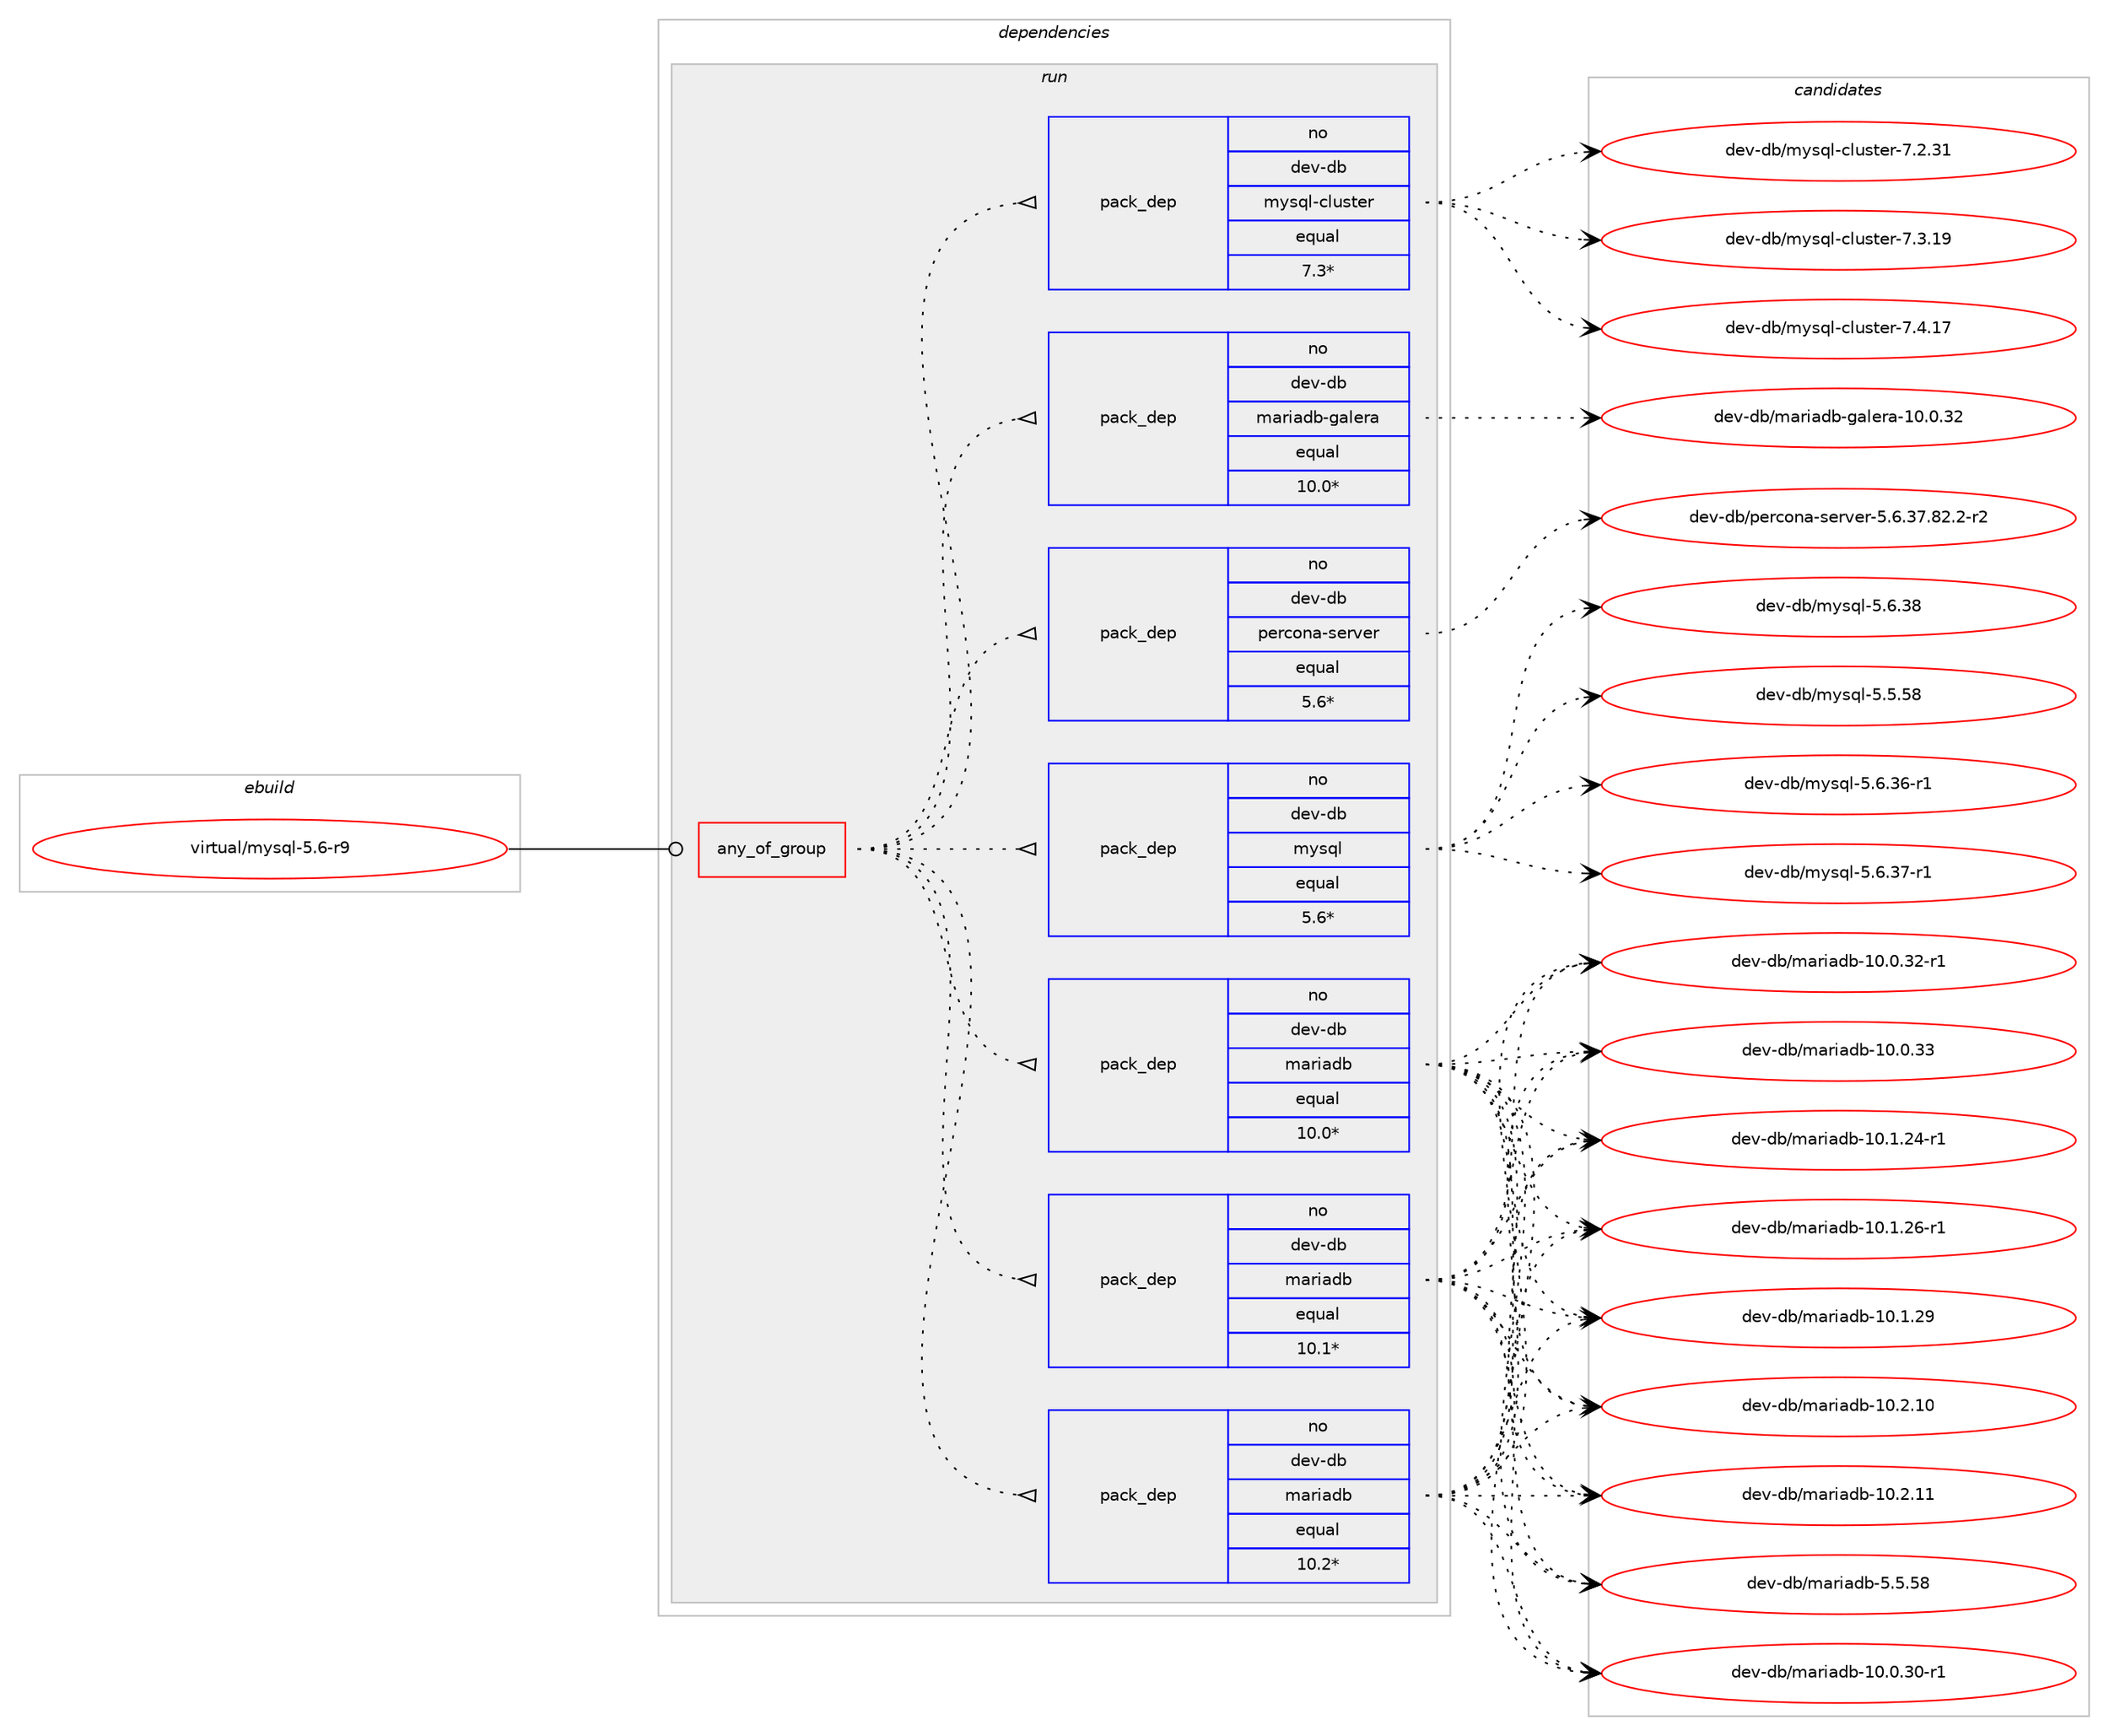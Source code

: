 digraph prolog {

# *************
# Graph options
# *************

newrank=true;
concentrate=true;
compound=true;
graph [rankdir=LR,fontname=Helvetica,fontsize=10,ranksep=1.5];#, ranksep=2.5, nodesep=0.2];
edge  [arrowhead=vee];
node  [fontname=Helvetica,fontsize=10];

# **********
# The ebuild
# **********

subgraph cluster_leftcol {
color=gray;
rank=same;
label=<<i>ebuild</i>>;
id [label="virtual/mysql-5.6-r9", color=red, width=4, href="../virtual/mysql-5.6-r9.svg"];
}

# ****************
# The dependencies
# ****************

subgraph cluster_midcol {
color=gray;
label=<<i>dependencies</i>>;
subgraph cluster_compile {
fillcolor="#eeeeee";
style=filled;
label=<<i>compile</i>>;
}
subgraph cluster_compileandrun {
fillcolor="#eeeeee";
style=filled;
label=<<i>compile and run</i>>;
}
subgraph cluster_run {
fillcolor="#eeeeee";
style=filled;
label=<<i>run</i>>;
subgraph any49 {
dependency5139 [label=<<TABLE BORDER="0" CELLBORDER="1" CELLSPACING="0" CELLPADDING="4"><TR><TD CELLPADDING="10">any_of_group</TD></TR></TABLE>>, shape=none, color=red];subgraph pack4407 {
dependency5140 [label=<<TABLE BORDER="0" CELLBORDER="1" CELLSPACING="0" CELLPADDING="4" WIDTH="220"><TR><TD ROWSPAN="6" CELLPADDING="30">pack_dep</TD></TR><TR><TD WIDTH="110">no</TD></TR><TR><TD>dev-db</TD></TR><TR><TD>mariadb</TD></TR><TR><TD>equal</TD></TR><TR><TD>10.2*</TD></TR></TABLE>>, shape=none, color=blue];
}
dependency5139:e -> dependency5140:w [weight=20,style="dotted",arrowhead="oinv"];
subgraph pack4408 {
dependency5141 [label=<<TABLE BORDER="0" CELLBORDER="1" CELLSPACING="0" CELLPADDING="4" WIDTH="220"><TR><TD ROWSPAN="6" CELLPADDING="30">pack_dep</TD></TR><TR><TD WIDTH="110">no</TD></TR><TR><TD>dev-db</TD></TR><TR><TD>mariadb</TD></TR><TR><TD>equal</TD></TR><TR><TD>10.1*</TD></TR></TABLE>>, shape=none, color=blue];
}
dependency5139:e -> dependency5141:w [weight=20,style="dotted",arrowhead="oinv"];
subgraph pack4409 {
dependency5142 [label=<<TABLE BORDER="0" CELLBORDER="1" CELLSPACING="0" CELLPADDING="4" WIDTH="220"><TR><TD ROWSPAN="6" CELLPADDING="30">pack_dep</TD></TR><TR><TD WIDTH="110">no</TD></TR><TR><TD>dev-db</TD></TR><TR><TD>mariadb</TD></TR><TR><TD>equal</TD></TR><TR><TD>10.0*</TD></TR></TABLE>>, shape=none, color=blue];
}
dependency5139:e -> dependency5142:w [weight=20,style="dotted",arrowhead="oinv"];
subgraph pack4410 {
dependency5143 [label=<<TABLE BORDER="0" CELLBORDER="1" CELLSPACING="0" CELLPADDING="4" WIDTH="220"><TR><TD ROWSPAN="6" CELLPADDING="30">pack_dep</TD></TR><TR><TD WIDTH="110">no</TD></TR><TR><TD>dev-db</TD></TR><TR><TD>mysql</TD></TR><TR><TD>equal</TD></TR><TR><TD>5.6*</TD></TR></TABLE>>, shape=none, color=blue];
}
dependency5139:e -> dependency5143:w [weight=20,style="dotted",arrowhead="oinv"];
subgraph pack4411 {
dependency5144 [label=<<TABLE BORDER="0" CELLBORDER="1" CELLSPACING="0" CELLPADDING="4" WIDTH="220"><TR><TD ROWSPAN="6" CELLPADDING="30">pack_dep</TD></TR><TR><TD WIDTH="110">no</TD></TR><TR><TD>dev-db</TD></TR><TR><TD>percona-server</TD></TR><TR><TD>equal</TD></TR><TR><TD>5.6*</TD></TR></TABLE>>, shape=none, color=blue];
}
dependency5139:e -> dependency5144:w [weight=20,style="dotted",arrowhead="oinv"];
subgraph pack4412 {
dependency5145 [label=<<TABLE BORDER="0" CELLBORDER="1" CELLSPACING="0" CELLPADDING="4" WIDTH="220"><TR><TD ROWSPAN="6" CELLPADDING="30">pack_dep</TD></TR><TR><TD WIDTH="110">no</TD></TR><TR><TD>dev-db</TD></TR><TR><TD>mariadb-galera</TD></TR><TR><TD>equal</TD></TR><TR><TD>10.0*</TD></TR></TABLE>>, shape=none, color=blue];
}
dependency5139:e -> dependency5145:w [weight=20,style="dotted",arrowhead="oinv"];
subgraph pack4413 {
dependency5146 [label=<<TABLE BORDER="0" CELLBORDER="1" CELLSPACING="0" CELLPADDING="4" WIDTH="220"><TR><TD ROWSPAN="6" CELLPADDING="30">pack_dep</TD></TR><TR><TD WIDTH="110">no</TD></TR><TR><TD>dev-db</TD></TR><TR><TD>mysql-cluster</TD></TR><TR><TD>equal</TD></TR><TR><TD>7.3*</TD></TR></TABLE>>, shape=none, color=blue];
}
dependency5139:e -> dependency5146:w [weight=20,style="dotted",arrowhead="oinv"];
}
id:e -> dependency5139:w [weight=20,style="solid",arrowhead="odot"];
}
}

# **************
# The candidates
# **************

subgraph cluster_choices {
rank=same;
color=gray;
label=<<i>candidates</i>>;

subgraph choice4407 {
color=black;
nodesep=1;
choice10010111845100984710997114105971009845494846484651484511449 [label="dev-db/mariadb-10.0.30-r1", color=red, width=4,href="../dev-db/mariadb-10.0.30-r1.svg"];
choice10010111845100984710997114105971009845494846484651504511449 [label="dev-db/mariadb-10.0.32-r1", color=red, width=4,href="../dev-db/mariadb-10.0.32-r1.svg"];
choice1001011184510098471099711410597100984549484648465151 [label="dev-db/mariadb-10.0.33", color=red, width=4,href="../dev-db/mariadb-10.0.33.svg"];
choice10010111845100984710997114105971009845494846494650524511449 [label="dev-db/mariadb-10.1.24-r1", color=red, width=4,href="../dev-db/mariadb-10.1.24-r1.svg"];
choice10010111845100984710997114105971009845494846494650544511449 [label="dev-db/mariadb-10.1.26-r1", color=red, width=4,href="../dev-db/mariadb-10.1.26-r1.svg"];
choice1001011184510098471099711410597100984549484649465057 [label="dev-db/mariadb-10.1.29", color=red, width=4,href="../dev-db/mariadb-10.1.29.svg"];
choice1001011184510098471099711410597100984549484650464948 [label="dev-db/mariadb-10.2.10", color=red, width=4,href="../dev-db/mariadb-10.2.10.svg"];
choice1001011184510098471099711410597100984549484650464949 [label="dev-db/mariadb-10.2.11", color=red, width=4,href="../dev-db/mariadb-10.2.11.svg"];
choice10010111845100984710997114105971009845534653465356 [label="dev-db/mariadb-5.5.58", color=red, width=4,href="../dev-db/mariadb-5.5.58.svg"];
dependency5140:e -> choice10010111845100984710997114105971009845494846484651484511449:w [style=dotted,weight="100"];
dependency5140:e -> choice10010111845100984710997114105971009845494846484651504511449:w [style=dotted,weight="100"];
dependency5140:e -> choice1001011184510098471099711410597100984549484648465151:w [style=dotted,weight="100"];
dependency5140:e -> choice10010111845100984710997114105971009845494846494650524511449:w [style=dotted,weight="100"];
dependency5140:e -> choice10010111845100984710997114105971009845494846494650544511449:w [style=dotted,weight="100"];
dependency5140:e -> choice1001011184510098471099711410597100984549484649465057:w [style=dotted,weight="100"];
dependency5140:e -> choice1001011184510098471099711410597100984549484650464948:w [style=dotted,weight="100"];
dependency5140:e -> choice1001011184510098471099711410597100984549484650464949:w [style=dotted,weight="100"];
dependency5140:e -> choice10010111845100984710997114105971009845534653465356:w [style=dotted,weight="100"];
}
subgraph choice4408 {
color=black;
nodesep=1;
choice10010111845100984710997114105971009845494846484651484511449 [label="dev-db/mariadb-10.0.30-r1", color=red, width=4,href="../dev-db/mariadb-10.0.30-r1.svg"];
choice10010111845100984710997114105971009845494846484651504511449 [label="dev-db/mariadb-10.0.32-r1", color=red, width=4,href="../dev-db/mariadb-10.0.32-r1.svg"];
choice1001011184510098471099711410597100984549484648465151 [label="dev-db/mariadb-10.0.33", color=red, width=4,href="../dev-db/mariadb-10.0.33.svg"];
choice10010111845100984710997114105971009845494846494650524511449 [label="dev-db/mariadb-10.1.24-r1", color=red, width=4,href="../dev-db/mariadb-10.1.24-r1.svg"];
choice10010111845100984710997114105971009845494846494650544511449 [label="dev-db/mariadb-10.1.26-r1", color=red, width=4,href="../dev-db/mariadb-10.1.26-r1.svg"];
choice1001011184510098471099711410597100984549484649465057 [label="dev-db/mariadb-10.1.29", color=red, width=4,href="../dev-db/mariadb-10.1.29.svg"];
choice1001011184510098471099711410597100984549484650464948 [label="dev-db/mariadb-10.2.10", color=red, width=4,href="../dev-db/mariadb-10.2.10.svg"];
choice1001011184510098471099711410597100984549484650464949 [label="dev-db/mariadb-10.2.11", color=red, width=4,href="../dev-db/mariadb-10.2.11.svg"];
choice10010111845100984710997114105971009845534653465356 [label="dev-db/mariadb-5.5.58", color=red, width=4,href="../dev-db/mariadb-5.5.58.svg"];
dependency5141:e -> choice10010111845100984710997114105971009845494846484651484511449:w [style=dotted,weight="100"];
dependency5141:e -> choice10010111845100984710997114105971009845494846484651504511449:w [style=dotted,weight="100"];
dependency5141:e -> choice1001011184510098471099711410597100984549484648465151:w [style=dotted,weight="100"];
dependency5141:e -> choice10010111845100984710997114105971009845494846494650524511449:w [style=dotted,weight="100"];
dependency5141:e -> choice10010111845100984710997114105971009845494846494650544511449:w [style=dotted,weight="100"];
dependency5141:e -> choice1001011184510098471099711410597100984549484649465057:w [style=dotted,weight="100"];
dependency5141:e -> choice1001011184510098471099711410597100984549484650464948:w [style=dotted,weight="100"];
dependency5141:e -> choice1001011184510098471099711410597100984549484650464949:w [style=dotted,weight="100"];
dependency5141:e -> choice10010111845100984710997114105971009845534653465356:w [style=dotted,weight="100"];
}
subgraph choice4409 {
color=black;
nodesep=1;
choice10010111845100984710997114105971009845494846484651484511449 [label="dev-db/mariadb-10.0.30-r1", color=red, width=4,href="../dev-db/mariadb-10.0.30-r1.svg"];
choice10010111845100984710997114105971009845494846484651504511449 [label="dev-db/mariadb-10.0.32-r1", color=red, width=4,href="../dev-db/mariadb-10.0.32-r1.svg"];
choice1001011184510098471099711410597100984549484648465151 [label="dev-db/mariadb-10.0.33", color=red, width=4,href="../dev-db/mariadb-10.0.33.svg"];
choice10010111845100984710997114105971009845494846494650524511449 [label="dev-db/mariadb-10.1.24-r1", color=red, width=4,href="../dev-db/mariadb-10.1.24-r1.svg"];
choice10010111845100984710997114105971009845494846494650544511449 [label="dev-db/mariadb-10.1.26-r1", color=red, width=4,href="../dev-db/mariadb-10.1.26-r1.svg"];
choice1001011184510098471099711410597100984549484649465057 [label="dev-db/mariadb-10.1.29", color=red, width=4,href="../dev-db/mariadb-10.1.29.svg"];
choice1001011184510098471099711410597100984549484650464948 [label="dev-db/mariadb-10.2.10", color=red, width=4,href="../dev-db/mariadb-10.2.10.svg"];
choice1001011184510098471099711410597100984549484650464949 [label="dev-db/mariadb-10.2.11", color=red, width=4,href="../dev-db/mariadb-10.2.11.svg"];
choice10010111845100984710997114105971009845534653465356 [label="dev-db/mariadb-5.5.58", color=red, width=4,href="../dev-db/mariadb-5.5.58.svg"];
dependency5142:e -> choice10010111845100984710997114105971009845494846484651484511449:w [style=dotted,weight="100"];
dependency5142:e -> choice10010111845100984710997114105971009845494846484651504511449:w [style=dotted,weight="100"];
dependency5142:e -> choice1001011184510098471099711410597100984549484648465151:w [style=dotted,weight="100"];
dependency5142:e -> choice10010111845100984710997114105971009845494846494650524511449:w [style=dotted,weight="100"];
dependency5142:e -> choice10010111845100984710997114105971009845494846494650544511449:w [style=dotted,weight="100"];
dependency5142:e -> choice1001011184510098471099711410597100984549484649465057:w [style=dotted,weight="100"];
dependency5142:e -> choice1001011184510098471099711410597100984549484650464948:w [style=dotted,weight="100"];
dependency5142:e -> choice1001011184510098471099711410597100984549484650464949:w [style=dotted,weight="100"];
dependency5142:e -> choice10010111845100984710997114105971009845534653465356:w [style=dotted,weight="100"];
}
subgraph choice4410 {
color=black;
nodesep=1;
choice10010111845100984710912111511310845534653465356 [label="dev-db/mysql-5.5.58", color=red, width=4,href="../dev-db/mysql-5.5.58.svg"];
choice100101118451009847109121115113108455346544651544511449 [label="dev-db/mysql-5.6.36-r1", color=red, width=4,href="../dev-db/mysql-5.6.36-r1.svg"];
choice100101118451009847109121115113108455346544651554511449 [label="dev-db/mysql-5.6.37-r1", color=red, width=4,href="../dev-db/mysql-5.6.37-r1.svg"];
choice10010111845100984710912111511310845534654465156 [label="dev-db/mysql-5.6.38", color=red, width=4,href="../dev-db/mysql-5.6.38.svg"];
dependency5143:e -> choice10010111845100984710912111511310845534653465356:w [style=dotted,weight="100"];
dependency5143:e -> choice100101118451009847109121115113108455346544651544511449:w [style=dotted,weight="100"];
dependency5143:e -> choice100101118451009847109121115113108455346544651554511449:w [style=dotted,weight="100"];
dependency5143:e -> choice10010111845100984710912111511310845534654465156:w [style=dotted,weight="100"];
}
subgraph choice4411 {
color=black;
nodesep=1;
choice1001011184510098471121011149911111097451151011141181011144553465446515546565046504511450 [label="dev-db/percona-server-5.6.37.82.2-r2", color=red, width=4,href="../dev-db/percona-server-5.6.37.82.2-r2.svg"];
dependency5144:e -> choice1001011184510098471121011149911111097451151011141181011144553465446515546565046504511450:w [style=dotted,weight="100"];
}
subgraph choice4412 {
color=black;
nodesep=1;
choice1001011184510098471099711410597100984510397108101114974549484648465150 [label="dev-db/mariadb-galera-10.0.32", color=red, width=4,href="../dev-db/mariadb-galera-10.0.32.svg"];
dependency5145:e -> choice1001011184510098471099711410597100984510397108101114974549484648465150:w [style=dotted,weight="100"];
}
subgraph choice4413 {
color=black;
nodesep=1;
choice100101118451009847109121115113108459910811711511610111445554650465149 [label="dev-db/mysql-cluster-7.2.31", color=red, width=4,href="../dev-db/mysql-cluster-7.2.31.svg"];
choice100101118451009847109121115113108459910811711511610111445554651464957 [label="dev-db/mysql-cluster-7.3.19", color=red, width=4,href="../dev-db/mysql-cluster-7.3.19.svg"];
choice100101118451009847109121115113108459910811711511610111445554652464955 [label="dev-db/mysql-cluster-7.4.17", color=red, width=4,href="../dev-db/mysql-cluster-7.4.17.svg"];
dependency5146:e -> choice100101118451009847109121115113108459910811711511610111445554650465149:w [style=dotted,weight="100"];
dependency5146:e -> choice100101118451009847109121115113108459910811711511610111445554651464957:w [style=dotted,weight="100"];
dependency5146:e -> choice100101118451009847109121115113108459910811711511610111445554652464955:w [style=dotted,weight="100"];
}
}

}
